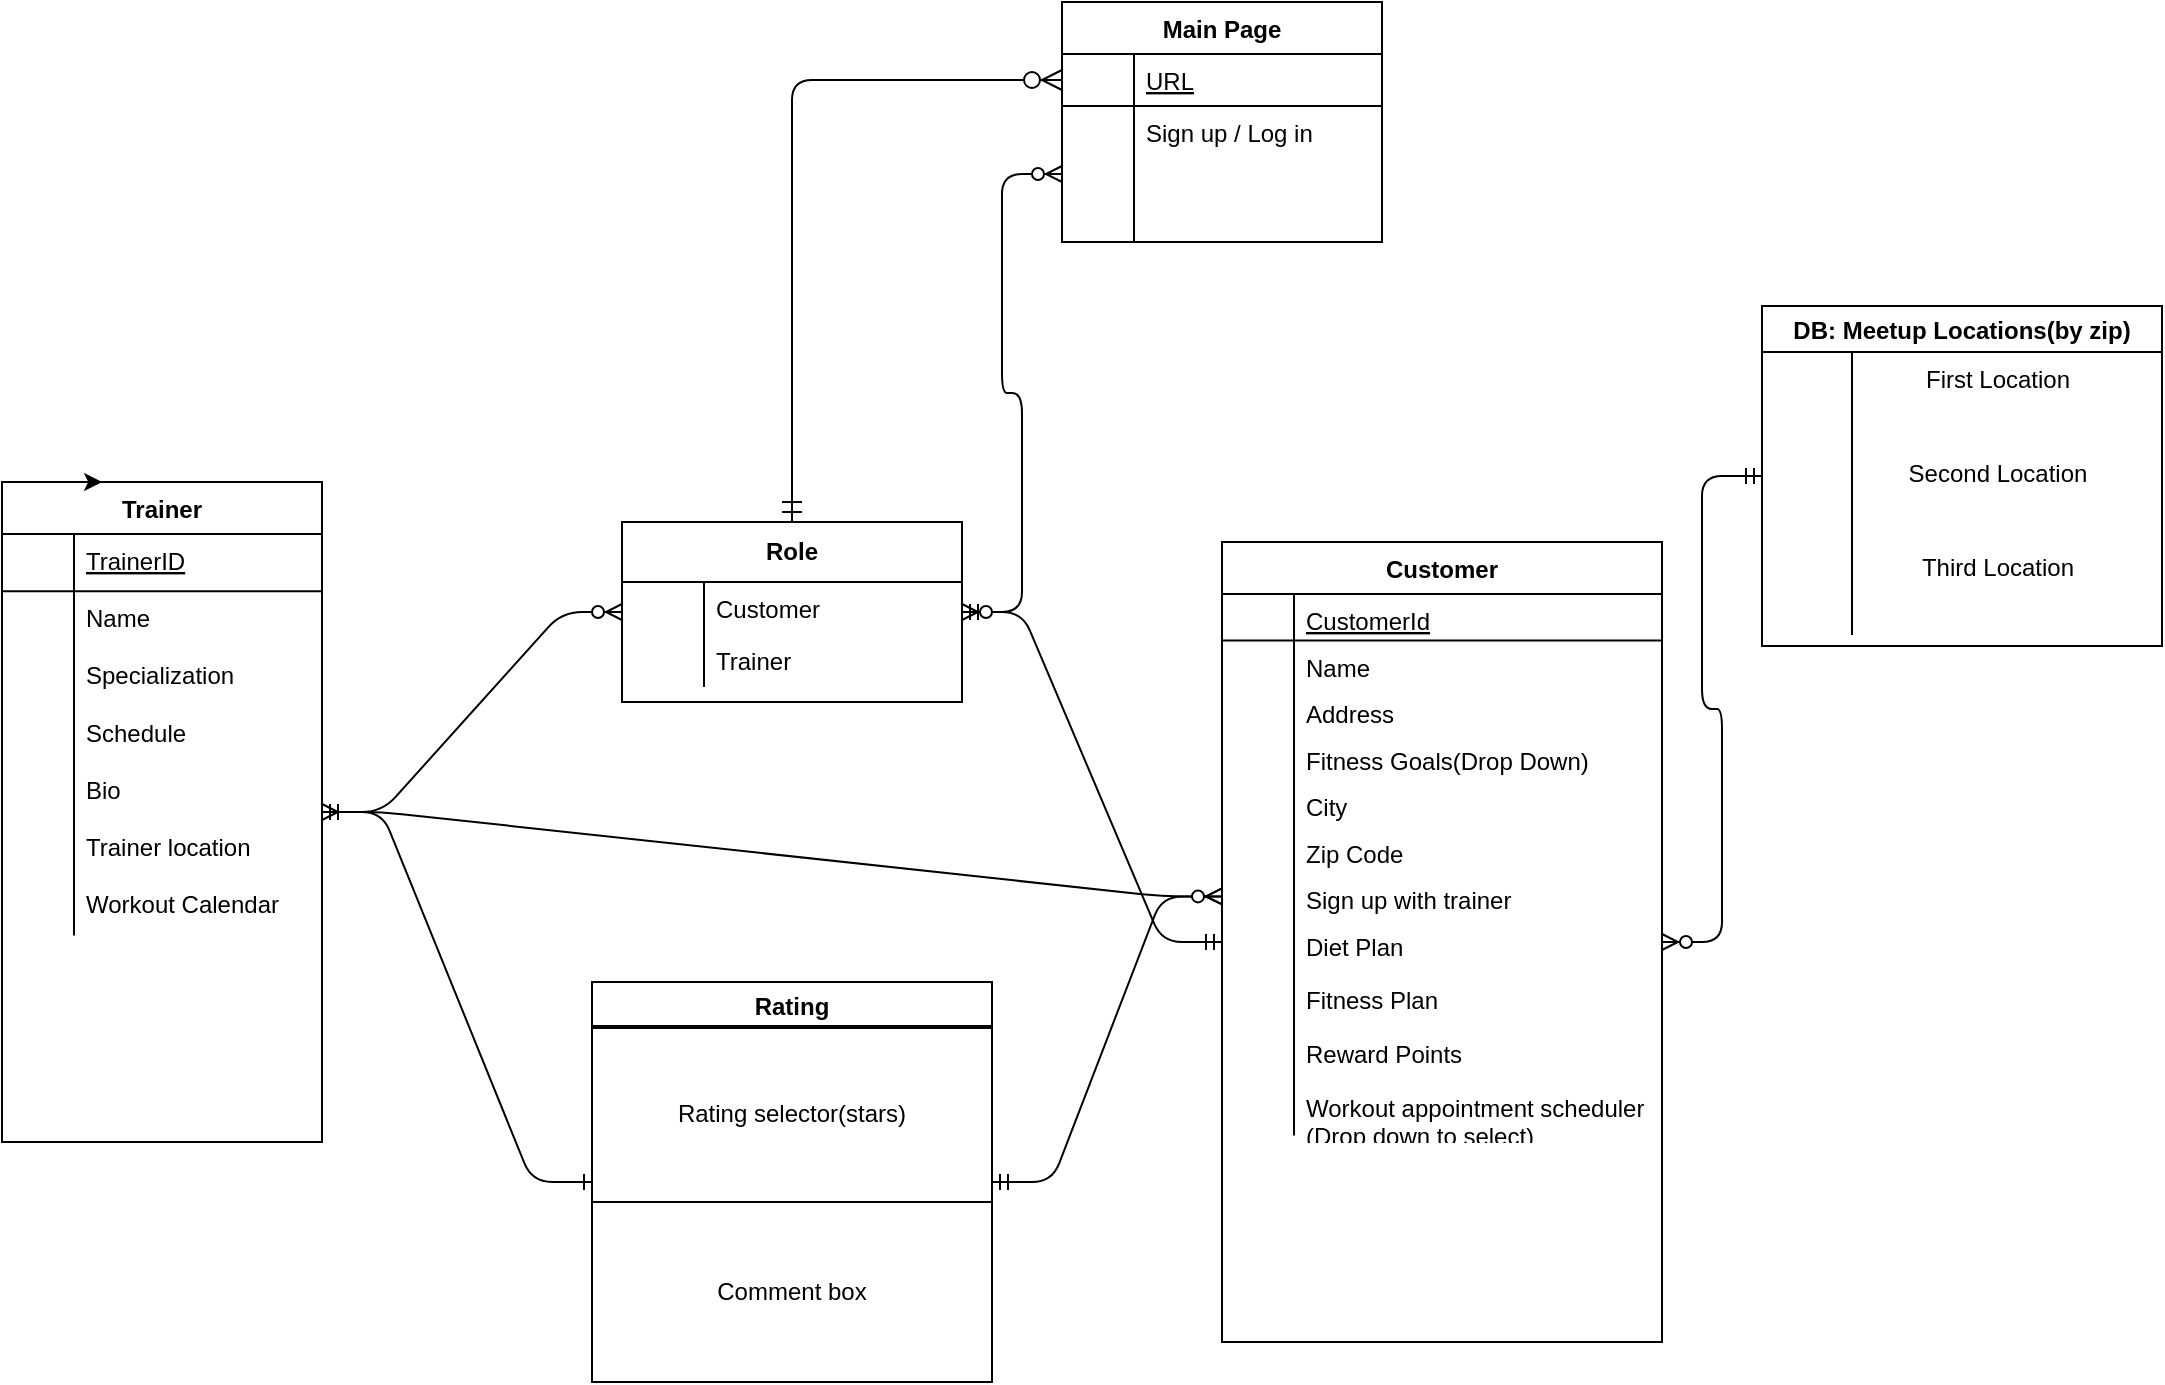 <mxfile version="13.0.3" type="device"><diagram id="C5RBs43oDa-KdzZeNtuy" name="Page-1"><mxGraphModel dx="1422" dy="862" grid="1" gridSize="10" guides="1" tooltips="1" connect="1" arrows="1" fold="1" page="1" pageScale="1" pageWidth="827" pageHeight="1169" math="0" shadow="0"><root><mxCell id="WIyWlLk6GJQsqaUBKTNV-0"/><mxCell id="WIyWlLk6GJQsqaUBKTNV-1" parent="WIyWlLk6GJQsqaUBKTNV-0"/><mxCell id="zkfFHV4jXpPFQw0GAbJ--63" value="" style="edgeStyle=orthogonalEdgeStyle;endArrow=ERzeroToMany;startArrow=ERmandOne;shadow=0;strokeWidth=1;endSize=8;startSize=8;" parent="WIyWlLk6GJQsqaUBKTNV-1" source="Iz1WFvdd1lXrnUintI7--22" target="zkfFHV4jXpPFQw0GAbJ--57" edge="1"><mxGeometry width="100" height="100" relative="1" as="geometry"><mxPoint x="310" y="390" as="sourcePoint"/><mxPoint x="410" y="290" as="targetPoint"/></mxGeometry></mxCell><mxCell id="Iz1WFvdd1lXrnUintI7--5" value="" style="edgeStyle=entityRelationEdgeStyle;fontSize=12;html=1;endArrow=ERzeroToMany;startArrow=ERmandOne;" edge="1" parent="WIyWlLk6GJQsqaUBKTNV-1" source="Iz1WFvdd1lXrnUintI7--22" target="zkfFHV4jXpPFQw0GAbJ--59"><mxGeometry width="100" height="100" relative="1" as="geometry"><mxPoint x="470" y="200" as="sourcePoint"/><mxPoint x="570" y="100" as="targetPoint"/></mxGeometry></mxCell><mxCell id="Iz1WFvdd1lXrnUintI7--23" value="" style="edgeStyle=entityRelationEdgeStyle;fontSize=12;html=1;endArrow=ERzeroToMany;startArrow=ERmandOne;" edge="1" parent="WIyWlLk6GJQsqaUBKTNV-1" source="zkfFHV4jXpPFQw0GAbJ--64" target="Iz1WFvdd1lXrnUintI7--22"><mxGeometry width="100" height="100" relative="1" as="geometry"><mxPoint x="440" y="429" as="sourcePoint"/><mxPoint x="540" y="329" as="targetPoint"/></mxGeometry></mxCell><mxCell id="Iz1WFvdd1lXrnUintI7--25" value="" style="edgeStyle=entityRelationEdgeStyle;fontSize=12;html=1;endArrow=ERzeroToMany;startArrow=ERmandOne;" edge="1" parent="WIyWlLk6GJQsqaUBKTNV-1" source="zkfFHV4jXpPFQw0GAbJ--51" target="Iz1WFvdd1lXrnUintI7--22"><mxGeometry width="100" height="100" relative="1" as="geometry"><mxPoint x="440" y="460" as="sourcePoint"/><mxPoint x="540" y="360" as="targetPoint"/></mxGeometry></mxCell><mxCell id="Iz1WFvdd1lXrnUintI7--33" value="" style="edgeStyle=entityRelationEdgeStyle;fontSize=12;html=1;endArrow=ERmany;startArrow=ERmany;" edge="1" parent="WIyWlLk6GJQsqaUBKTNV-1" source="zkfFHV4jXpPFQw0GAbJ--64" target="Iz1WFvdd1lXrnUintI7--26"><mxGeometry width="100" height="100" relative="1" as="geometry"><mxPoint x="670" y="540" as="sourcePoint"/><mxPoint x="770" y="440" as="targetPoint"/></mxGeometry></mxCell><mxCell id="Iz1WFvdd1lXrnUintI7--34" value="" style="edgeStyle=entityRelationEdgeStyle;fontSize=12;html=1;endArrow=ERzeroToMany;startArrow=ERmandOne;" edge="1" parent="WIyWlLk6GJQsqaUBKTNV-1" source="Iz1WFvdd1lXrnUintI7--32" target="Iz1WFvdd1lXrnUintI7--26"><mxGeometry width="100" height="100" relative="1" as="geometry"><mxPoint x="530" y="590" as="sourcePoint"/><mxPoint x="630" y="490" as="targetPoint"/></mxGeometry></mxCell><mxCell id="Iz1WFvdd1lXrnUintI7--35" value="" style="edgeStyle=entityRelationEdgeStyle;fontSize=12;html=1;endArrow=ERone;endFill=1;" edge="1" parent="WIyWlLk6GJQsqaUBKTNV-1" source="zkfFHV4jXpPFQw0GAbJ--64" target="Iz1WFvdd1lXrnUintI7--32"><mxGeometry width="100" height="100" relative="1" as="geometry"><mxPoint x="530" y="590" as="sourcePoint"/><mxPoint x="630" y="490" as="targetPoint"/></mxGeometry></mxCell><mxCell id="Iz1WFvdd1lXrnUintI7--36" value="" style="group" vertex="1" connectable="0" parent="WIyWlLk6GJQsqaUBKTNV-1"><mxGeometry x="770" y="460" width="160" height="230" as="geometry"/></mxCell><mxCell id="Iz1WFvdd1lXrnUintI7--75" value="" style="group" vertex="1" connectable="0" parent="Iz1WFvdd1lXrnUintI7--36"><mxGeometry x="-130" y="-180" width="220" height="400" as="geometry"/></mxCell><mxCell id="zkfFHV4jXpPFQw0GAbJ--51" value="Customer" style="swimlane;fontStyle=1;childLayout=stackLayout;horizontal=1;startSize=26;horizontalStack=0;resizeParent=1;resizeLast=0;collapsible=1;marginBottom=0;rounded=0;shadow=0;strokeWidth=1;" parent="Iz1WFvdd1lXrnUintI7--75" vertex="1"><mxGeometry width="220" height="400" as="geometry"><mxRectangle x="20" y="80" width="160" height="26" as="alternateBounds"/></mxGeometry></mxCell><mxCell id="zkfFHV4jXpPFQw0GAbJ--52" value="CustomerId" style="shape=partialRectangle;top=0;left=0;right=0;bottom=1;align=left;verticalAlign=top;fillColor=none;spacingLeft=40;spacingRight=4;overflow=hidden;rotatable=0;points=[[0,0.5],[1,0.5]];portConstraint=eastwest;dropTarget=0;rounded=0;shadow=0;strokeWidth=1;fontStyle=4" parent="zkfFHV4jXpPFQw0GAbJ--51" vertex="1"><mxGeometry y="26" width="220" height="23.263" as="geometry"/></mxCell><mxCell id="zkfFHV4jXpPFQw0GAbJ--53" value="" style="shape=partialRectangle;top=0;left=0;bottom=0;fillColor=none;align=left;verticalAlign=top;spacingLeft=4;spacingRight=4;overflow=hidden;rotatable=0;points=[];portConstraint=eastwest;part=1;" parent="zkfFHV4jXpPFQw0GAbJ--52" vertex="1" connectable="0"><mxGeometry width="36" height="23.263" as="geometry"/></mxCell><mxCell id="zkfFHV4jXpPFQw0GAbJ--54" value="Name" style="shape=partialRectangle;top=0;left=0;right=0;bottom=0;align=left;verticalAlign=top;fillColor=none;spacingLeft=40;spacingRight=4;overflow=hidden;rotatable=0;points=[[0,0.5],[1,0.5]];portConstraint=eastwest;dropTarget=0;rounded=0;shadow=0;strokeWidth=1;" parent="zkfFHV4jXpPFQw0GAbJ--51" vertex="1"><mxGeometry y="49.263" width="220" height="23.263" as="geometry"/></mxCell><mxCell id="zkfFHV4jXpPFQw0GAbJ--55" value="" style="shape=partialRectangle;top=0;left=0;bottom=0;fillColor=none;align=left;verticalAlign=top;spacingLeft=4;spacingRight=4;overflow=hidden;rotatable=0;points=[];portConstraint=eastwest;part=1;" parent="zkfFHV4jXpPFQw0GAbJ--54" vertex="1" connectable="0"><mxGeometry width="36" height="23.263" as="geometry"/></mxCell><mxCell id="Iz1WFvdd1lXrnUintI7--10" value="Address" style="shape=partialRectangle;top=0;left=0;right=0;bottom=0;align=left;verticalAlign=top;fillColor=none;spacingLeft=40;spacingRight=4;overflow=hidden;rotatable=0;points=[[0,0.5],[1,0.5]];portConstraint=eastwest;dropTarget=0;rounded=0;shadow=0;strokeWidth=1;" vertex="1" parent="zkfFHV4jXpPFQw0GAbJ--51"><mxGeometry y="72.526" width="220" height="23.263" as="geometry"/></mxCell><mxCell id="Iz1WFvdd1lXrnUintI7--11" value="" style="shape=partialRectangle;top=0;left=0;bottom=0;fillColor=none;align=left;verticalAlign=top;spacingLeft=4;spacingRight=4;overflow=hidden;rotatable=0;points=[];portConstraint=eastwest;part=1;" vertex="1" connectable="0" parent="Iz1WFvdd1lXrnUintI7--10"><mxGeometry width="36" height="23.263" as="geometry"/></mxCell><mxCell id="Iz1WFvdd1lXrnUintI7--8" value="Fitness Goals(Drop Down)" style="shape=partialRectangle;top=0;left=0;right=0;bottom=0;align=left;verticalAlign=top;fillColor=none;spacingLeft=40;spacingRight=4;overflow=hidden;rotatable=0;points=[[0,0.5],[1,0.5]];portConstraint=eastwest;dropTarget=0;rounded=0;shadow=0;strokeWidth=1;" vertex="1" parent="zkfFHV4jXpPFQw0GAbJ--51"><mxGeometry y="95.789" width="220" height="23.263" as="geometry"/></mxCell><mxCell id="Iz1WFvdd1lXrnUintI7--9" value="" style="shape=partialRectangle;top=0;left=0;bottom=0;fillColor=none;align=left;verticalAlign=top;spacingLeft=4;spacingRight=4;overflow=hidden;rotatable=0;points=[];portConstraint=eastwest;part=1;" vertex="1" connectable="0" parent="Iz1WFvdd1lXrnUintI7--8"><mxGeometry width="36" height="23.263" as="geometry"/></mxCell><mxCell id="Iz1WFvdd1lXrnUintI7--6" value="City" style="shape=partialRectangle;top=0;left=0;right=0;bottom=0;align=left;verticalAlign=top;fillColor=none;spacingLeft=40;spacingRight=4;overflow=hidden;rotatable=0;points=[[0,0.5],[1,0.5]];portConstraint=eastwest;dropTarget=0;rounded=0;shadow=0;strokeWidth=1;" vertex="1" parent="zkfFHV4jXpPFQw0GAbJ--51"><mxGeometry y="119.053" width="220" height="23.263" as="geometry"/></mxCell><mxCell id="Iz1WFvdd1lXrnUintI7--7" value="" style="shape=partialRectangle;top=0;left=0;bottom=0;fillColor=none;align=left;verticalAlign=top;spacingLeft=4;spacingRight=4;overflow=hidden;rotatable=0;points=[];portConstraint=eastwest;part=1;" vertex="1" connectable="0" parent="Iz1WFvdd1lXrnUintI7--6"><mxGeometry width="36" height="23.263" as="geometry"/></mxCell><mxCell id="Iz1WFvdd1lXrnUintI7--28" value="Zip Code" style="shape=partialRectangle;top=0;left=0;right=0;bottom=0;align=left;verticalAlign=top;fillColor=none;spacingLeft=40;spacingRight=4;overflow=hidden;rotatable=0;points=[[0,0.5],[1,0.5]];portConstraint=eastwest;dropTarget=0;rounded=0;shadow=0;strokeWidth=1;" vertex="1" parent="zkfFHV4jXpPFQw0GAbJ--51"><mxGeometry y="142.316" width="220" height="23.263" as="geometry"/></mxCell><mxCell id="Iz1WFvdd1lXrnUintI7--29" value="" style="shape=partialRectangle;top=0;left=0;bottom=0;fillColor=none;align=left;verticalAlign=top;spacingLeft=4;spacingRight=4;overflow=hidden;rotatable=0;points=[];portConstraint=eastwest;part=1;" vertex="1" connectable="0" parent="Iz1WFvdd1lXrnUintI7--28"><mxGeometry width="36" height="23.263" as="geometry"/></mxCell><mxCell id="Iz1WFvdd1lXrnUintI7--26" value="Sign up with trainer" style="shape=partialRectangle;top=0;left=0;right=0;bottom=0;align=left;verticalAlign=top;fillColor=none;spacingLeft=40;spacingRight=4;overflow=hidden;rotatable=0;points=[[0,0.5],[1,0.5]];portConstraint=eastwest;dropTarget=0;rounded=0;shadow=0;strokeWidth=1;" vertex="1" parent="zkfFHV4jXpPFQw0GAbJ--51"><mxGeometry y="165.579" width="220" height="23.263" as="geometry"/></mxCell><mxCell id="Iz1WFvdd1lXrnUintI7--27" value="" style="shape=partialRectangle;top=0;left=0;bottom=0;fillColor=none;align=left;verticalAlign=top;spacingLeft=4;spacingRight=4;overflow=hidden;rotatable=0;points=[];portConstraint=eastwest;part=1;" vertex="1" connectable="0" parent="Iz1WFvdd1lXrnUintI7--26"><mxGeometry width="36" height="23.263" as="geometry"/></mxCell><mxCell id="Iz1WFvdd1lXrnUintI7--63" value="Diet Plan" style="shape=partialRectangle;top=0;left=0;right=0;bottom=0;align=left;verticalAlign=top;fillColor=none;spacingLeft=40;spacingRight=4;overflow=hidden;rotatable=0;points=[[0,0.5],[1,0.5]];portConstraint=eastwest;dropTarget=0;rounded=0;shadow=0;strokeWidth=1;" vertex="1" parent="zkfFHV4jXpPFQw0GAbJ--51"><mxGeometry y="188.842" width="220" height="26.842" as="geometry"/></mxCell><mxCell id="Iz1WFvdd1lXrnUintI7--64" value="" style="shape=partialRectangle;top=0;left=0;bottom=0;fillColor=none;align=left;verticalAlign=top;spacingLeft=4;spacingRight=4;overflow=hidden;rotatable=0;points=[];portConstraint=eastwest;part=1;" vertex="1" connectable="0" parent="Iz1WFvdd1lXrnUintI7--63"><mxGeometry width="36" height="26.842" as="geometry"/></mxCell><mxCell id="Iz1WFvdd1lXrnUintI7--61" value="Fitness Plan" style="shape=partialRectangle;top=0;left=0;right=0;bottom=0;align=left;verticalAlign=top;fillColor=none;spacingLeft=40;spacingRight=4;overflow=hidden;rotatable=0;points=[[0,0.5],[1,0.5]];portConstraint=eastwest;dropTarget=0;rounded=0;shadow=0;strokeWidth=1;" vertex="1" parent="zkfFHV4jXpPFQw0GAbJ--51"><mxGeometry y="215.684" width="220" height="26.842" as="geometry"/></mxCell><mxCell id="Iz1WFvdd1lXrnUintI7--62" value="" style="shape=partialRectangle;top=0;left=0;bottom=0;fillColor=none;align=left;verticalAlign=top;spacingLeft=4;spacingRight=4;overflow=hidden;rotatable=0;points=[];portConstraint=eastwest;part=1;" vertex="1" connectable="0" parent="Iz1WFvdd1lXrnUintI7--61"><mxGeometry width="36" height="26.842" as="geometry"/></mxCell><mxCell id="Iz1WFvdd1lXrnUintI7--69" value="Reward Points" style="shape=partialRectangle;top=0;left=0;right=0;bottom=0;align=left;verticalAlign=top;fillColor=none;spacingLeft=40;spacingRight=4;overflow=hidden;rotatable=0;points=[[0,0.5],[1,0.5]];portConstraint=eastwest;dropTarget=0;rounded=0;shadow=0;strokeWidth=1;" vertex="1" parent="zkfFHV4jXpPFQw0GAbJ--51"><mxGeometry y="242.526" width="220" height="26.842" as="geometry"/></mxCell><mxCell id="Iz1WFvdd1lXrnUintI7--70" value="" style="shape=partialRectangle;top=0;left=0;bottom=0;fillColor=none;align=left;verticalAlign=top;spacingLeft=4;spacingRight=4;overflow=hidden;rotatable=0;points=[];portConstraint=eastwest;part=1;" vertex="1" connectable="0" parent="Iz1WFvdd1lXrnUintI7--69"><mxGeometry width="36" height="26.842" as="geometry"/></mxCell><mxCell id="Iz1WFvdd1lXrnUintI7--76" value="Workout appointment scheduler&#10;(Drop down to select)" style="shape=partialRectangle;top=0;left=0;right=0;bottom=0;align=left;verticalAlign=top;fillColor=none;spacingLeft=40;spacingRight=4;overflow=hidden;rotatable=0;points=[[0,0.5],[1,0.5]];portConstraint=eastwest;dropTarget=0;rounded=0;shadow=0;strokeWidth=1;" vertex="1" parent="zkfFHV4jXpPFQw0GAbJ--51"><mxGeometry y="269.368" width="220" height="26.842" as="geometry"/></mxCell><mxCell id="Iz1WFvdd1lXrnUintI7--77" value="" style="shape=partialRectangle;top=0;left=0;bottom=0;fillColor=none;align=left;verticalAlign=top;spacingLeft=4;spacingRight=4;overflow=hidden;rotatable=0;points=[];portConstraint=eastwest;part=1;" vertex="1" connectable="0" parent="Iz1WFvdd1lXrnUintI7--76"><mxGeometry width="36" height="26.842" as="geometry"/></mxCell><mxCell id="Iz1WFvdd1lXrnUintI7--41" value="" style="group" vertex="1" connectable="0" parent="WIyWlLk6GJQsqaUBKTNV-1"><mxGeometry x="160" y="290" width="160" height="310" as="geometry"/></mxCell><mxCell id="Iz1WFvdd1lXrnUintI7--74" value="" style="group" vertex="1" connectable="0" parent="Iz1WFvdd1lXrnUintI7--41"><mxGeometry x="-130" y="-40" width="160" height="330" as="geometry"/></mxCell><mxCell id="zkfFHV4jXpPFQw0GAbJ--64" value="Trainer" style="swimlane;fontStyle=1;childLayout=stackLayout;horizontal=1;startSize=26;horizontalStack=0;resizeParent=1;resizeLast=0;collapsible=1;marginBottom=0;rounded=0;shadow=0;strokeWidth=1;" parent="Iz1WFvdd1lXrnUintI7--74" vertex="1"><mxGeometry width="160" height="330" as="geometry"><mxRectangle x="260" y="270" width="160" height="26" as="alternateBounds"/></mxGeometry></mxCell><mxCell id="zkfFHV4jXpPFQw0GAbJ--65" value="TrainerID" style="shape=partialRectangle;top=0;left=0;right=0;bottom=1;align=left;verticalAlign=top;fillColor=none;spacingLeft=40;spacingRight=4;overflow=hidden;rotatable=0;points=[[0,0.5],[1,0.5]];portConstraint=eastwest;dropTarget=0;rounded=0;shadow=0;strokeWidth=1;fontStyle=4" parent="zkfFHV4jXpPFQw0GAbJ--64" vertex="1"><mxGeometry y="26" width="160" height="28.6" as="geometry"/></mxCell><mxCell id="zkfFHV4jXpPFQw0GAbJ--66" value="" style="shape=partialRectangle;top=0;left=0;bottom=0;fillColor=none;align=left;verticalAlign=top;spacingLeft=4;spacingRight=4;overflow=hidden;rotatable=0;points=[];portConstraint=eastwest;part=1;" parent="zkfFHV4jXpPFQw0GAbJ--65" vertex="1" connectable="0"><mxGeometry width="36" height="28.6" as="geometry"/></mxCell><mxCell id="zkfFHV4jXpPFQw0GAbJ--67" value="Name" style="shape=partialRectangle;top=0;left=0;right=0;bottom=0;align=left;verticalAlign=top;fillColor=none;spacingLeft=40;spacingRight=4;overflow=hidden;rotatable=0;points=[[0,0.5],[1,0.5]];portConstraint=eastwest;dropTarget=0;rounded=0;shadow=0;strokeWidth=1;" parent="zkfFHV4jXpPFQw0GAbJ--64" vertex="1"><mxGeometry y="54.6" width="160" height="28.6" as="geometry"/></mxCell><mxCell id="zkfFHV4jXpPFQw0GAbJ--68" value="" style="shape=partialRectangle;top=0;left=0;bottom=0;fillColor=none;align=left;verticalAlign=top;spacingLeft=4;spacingRight=4;overflow=hidden;rotatable=0;points=[];portConstraint=eastwest;part=1;" parent="zkfFHV4jXpPFQw0GAbJ--67" vertex="1" connectable="0"><mxGeometry width="36" height="28.6" as="geometry"/></mxCell><mxCell id="zkfFHV4jXpPFQw0GAbJ--69" value="Specialization" style="shape=partialRectangle;top=0;left=0;right=0;bottom=0;align=left;verticalAlign=top;fillColor=none;spacingLeft=40;spacingRight=4;overflow=hidden;rotatable=0;points=[[0,0.5],[1,0.5]];portConstraint=eastwest;dropTarget=0;rounded=0;shadow=0;strokeWidth=1;" parent="zkfFHV4jXpPFQw0GAbJ--64" vertex="1"><mxGeometry y="83.2" width="160" height="28.6" as="geometry"/></mxCell><mxCell id="zkfFHV4jXpPFQw0GAbJ--70" value="" style="shape=partialRectangle;top=0;left=0;bottom=0;fillColor=none;align=left;verticalAlign=top;spacingLeft=4;spacingRight=4;overflow=hidden;rotatable=0;points=[];portConstraint=eastwest;part=1;" parent="zkfFHV4jXpPFQw0GAbJ--69" vertex="1" connectable="0"><mxGeometry width="36" height="28.6" as="geometry"/></mxCell><mxCell id="Iz1WFvdd1lXrnUintI7--12" value="Schedule" style="shape=partialRectangle;top=0;left=0;right=0;bottom=0;align=left;verticalAlign=top;fillColor=none;spacingLeft=40;spacingRight=4;overflow=hidden;rotatable=0;points=[[0,0.5],[1,0.5]];portConstraint=eastwest;dropTarget=0;rounded=0;shadow=0;strokeWidth=1;" vertex="1" parent="zkfFHV4jXpPFQw0GAbJ--64"><mxGeometry y="111.8" width="160" height="28.6" as="geometry"/></mxCell><mxCell id="Iz1WFvdd1lXrnUintI7--13" value="" style="shape=partialRectangle;top=0;left=0;bottom=0;fillColor=none;align=left;verticalAlign=top;spacingLeft=4;spacingRight=4;overflow=hidden;rotatable=0;points=[];portConstraint=eastwest;part=1;" vertex="1" connectable="0" parent="Iz1WFvdd1lXrnUintI7--12"><mxGeometry width="36" height="28.6" as="geometry"/></mxCell><mxCell id="Iz1WFvdd1lXrnUintI7--14" value="Bio" style="shape=partialRectangle;top=0;left=0;right=0;bottom=0;align=left;verticalAlign=top;fillColor=none;spacingLeft=40;spacingRight=4;overflow=hidden;rotatable=0;points=[[0,0.5],[1,0.5]];portConstraint=eastwest;dropTarget=0;rounded=0;shadow=0;strokeWidth=1;" vertex="1" parent="zkfFHV4jXpPFQw0GAbJ--64"><mxGeometry y="140.4" width="160" height="28.6" as="geometry"/></mxCell><mxCell id="Iz1WFvdd1lXrnUintI7--15" value="" style="shape=partialRectangle;top=0;left=0;bottom=0;fillColor=none;align=left;verticalAlign=top;spacingLeft=4;spacingRight=4;overflow=hidden;rotatable=0;points=[];portConstraint=eastwest;part=1;" vertex="1" connectable="0" parent="Iz1WFvdd1lXrnUintI7--14"><mxGeometry width="36" height="28.6" as="geometry"/></mxCell><mxCell id="Iz1WFvdd1lXrnUintI7--42" value="Trainer location" style="shape=partialRectangle;top=0;left=0;right=0;bottom=0;align=left;verticalAlign=top;fillColor=none;spacingLeft=40;spacingRight=4;overflow=hidden;rotatable=0;points=[[0,0.5],[1,0.5]];portConstraint=eastwest;dropTarget=0;rounded=0;shadow=0;strokeWidth=1;" vertex="1" parent="zkfFHV4jXpPFQw0GAbJ--64"><mxGeometry y="169.0" width="160" height="28.6" as="geometry"/></mxCell><mxCell id="Iz1WFvdd1lXrnUintI7--43" value="" style="shape=partialRectangle;top=0;left=0;bottom=0;fillColor=none;align=left;verticalAlign=top;spacingLeft=4;spacingRight=4;overflow=hidden;rotatable=0;points=[];portConstraint=eastwest;part=1;" vertex="1" connectable="0" parent="Iz1WFvdd1lXrnUintI7--42"><mxGeometry width="36" height="28.6" as="geometry"/></mxCell><mxCell id="Iz1WFvdd1lXrnUintI7--72" value="Workout Calendar" style="shape=partialRectangle;top=0;left=0;right=0;bottom=0;align=left;verticalAlign=top;fillColor=none;spacingLeft=40;spacingRight=4;overflow=hidden;rotatable=0;points=[[0,0.5],[1,0.5]];portConstraint=eastwest;dropTarget=0;rounded=0;shadow=0;strokeWidth=1;" vertex="1" parent="zkfFHV4jXpPFQw0GAbJ--64"><mxGeometry y="197.6" width="160" height="28.6" as="geometry"/></mxCell><mxCell id="Iz1WFvdd1lXrnUintI7--73" value="" style="shape=partialRectangle;top=0;left=0;bottom=0;fillColor=none;align=left;verticalAlign=top;spacingLeft=4;spacingRight=4;overflow=hidden;rotatable=0;points=[];portConstraint=eastwest;part=1;" vertex="1" connectable="0" parent="Iz1WFvdd1lXrnUintI7--72"><mxGeometry width="36" height="28.6" as="geometry"/></mxCell><mxCell id="Iz1WFvdd1lXrnUintI7--71" style="edgeStyle=orthogonalEdgeStyle;rounded=0;orthogonalLoop=1;jettySize=auto;html=1;exitX=0.25;exitY=0;exitDx=0;exitDy=0;entryX=0.313;entryY=0;entryDx=0;entryDy=0;entryPerimeter=0;" edge="1" parent="Iz1WFvdd1lXrnUintI7--74" source="zkfFHV4jXpPFQw0GAbJ--64" target="zkfFHV4jXpPFQw0GAbJ--64"><mxGeometry relative="1" as="geometry"/></mxCell><mxCell id="Iz1WFvdd1lXrnUintI7--46" value="" style="group" vertex="1" connectable="0" parent="WIyWlLk6GJQsqaUBKTNV-1"><mxGeometry x="340" y="270" width="170" height="90" as="geometry"/></mxCell><mxCell id="Iz1WFvdd1lXrnUintI7--17" value="&lt;b&gt;Role&lt;/b&gt;" style="rounded=0;whiteSpace=wrap;html=1;" vertex="1" parent="Iz1WFvdd1lXrnUintI7--46"><mxGeometry width="170" height="30" as="geometry"/></mxCell><mxCell id="Iz1WFvdd1lXrnUintI7--18" value="Customer" style="shape=partialRectangle;top=0;left=0;right=0;bottom=0;align=left;verticalAlign=top;fillColor=none;spacingLeft=40;spacingRight=4;overflow=hidden;rotatable=0;points=[[0,0.5],[1,0.5]];portConstraint=eastwest;dropTarget=0;rounded=0;shadow=0;strokeWidth=1;" vertex="1" parent="Iz1WFvdd1lXrnUintI7--46"><mxGeometry x="5" y="30" width="160" height="26" as="geometry"/></mxCell><mxCell id="Iz1WFvdd1lXrnUintI7--19" value="" style="shape=partialRectangle;top=0;left=0;bottom=0;fillColor=none;align=left;verticalAlign=top;spacingLeft=4;spacingRight=4;overflow=hidden;rotatable=0;points=[];portConstraint=eastwest;part=1;" vertex="1" connectable="0" parent="Iz1WFvdd1lXrnUintI7--18"><mxGeometry width="36" height="26" as="geometry"/></mxCell><mxCell id="Iz1WFvdd1lXrnUintI7--20" value="Trainer" style="shape=partialRectangle;top=0;left=0;right=0;bottom=0;align=left;verticalAlign=top;fillColor=none;spacingLeft=40;spacingRight=4;overflow=hidden;rotatable=0;points=[[0,0.5],[1,0.5]];portConstraint=eastwest;dropTarget=0;rounded=0;shadow=0;strokeWidth=1;" vertex="1" parent="Iz1WFvdd1lXrnUintI7--46"><mxGeometry x="5" y="56" width="160" height="26" as="geometry"/></mxCell><mxCell id="Iz1WFvdd1lXrnUintI7--21" value="" style="shape=partialRectangle;top=0;left=0;bottom=0;fillColor=none;align=left;verticalAlign=top;spacingLeft=4;spacingRight=4;overflow=hidden;rotatable=0;points=[];portConstraint=eastwest;part=1;" vertex="1" connectable="0" parent="Iz1WFvdd1lXrnUintI7--20"><mxGeometry width="36" height="26" as="geometry"/></mxCell><mxCell id="Iz1WFvdd1lXrnUintI7--22" value="" style="rounded=0;whiteSpace=wrap;html=1;fillColor=none;" vertex="1" parent="Iz1WFvdd1lXrnUintI7--46"><mxGeometry width="170" height="90" as="geometry"/></mxCell><mxCell id="Iz1WFvdd1lXrnUintI7--48" value="" style="group" vertex="1" connectable="0" parent="WIyWlLk6GJQsqaUBKTNV-1"><mxGeometry x="560" y="10" width="160" height="120" as="geometry"/></mxCell><mxCell id="Iz1WFvdd1lXrnUintI7--47" value="" style="group" vertex="1" connectable="0" parent="Iz1WFvdd1lXrnUintI7--48"><mxGeometry width="160" height="120" as="geometry"/></mxCell><mxCell id="zkfFHV4jXpPFQw0GAbJ--56" value="Main Page" style="swimlane;fontStyle=1;childLayout=stackLayout;horizontal=1;startSize=26;horizontalStack=0;resizeParent=1;resizeLast=0;collapsible=1;marginBottom=0;rounded=0;shadow=0;strokeWidth=1;" parent="Iz1WFvdd1lXrnUintI7--47" vertex="1"><mxGeometry width="160" height="120" as="geometry"><mxRectangle x="260" y="80" width="160" height="26" as="alternateBounds"/></mxGeometry></mxCell><mxCell id="zkfFHV4jXpPFQw0GAbJ--57" value="URL" style="shape=partialRectangle;top=0;left=0;right=0;bottom=1;align=left;verticalAlign=top;fillColor=none;spacingLeft=40;spacingRight=4;overflow=hidden;rotatable=0;points=[[0,0.5],[1,0.5]];portConstraint=eastwest;dropTarget=0;rounded=0;shadow=0;strokeWidth=1;fontStyle=4" parent="zkfFHV4jXpPFQw0GAbJ--56" vertex="1"><mxGeometry y="26" width="160" height="26" as="geometry"/></mxCell><mxCell id="zkfFHV4jXpPFQw0GAbJ--58" value="" style="shape=partialRectangle;top=0;left=0;bottom=0;fillColor=none;align=left;verticalAlign=top;spacingLeft=4;spacingRight=4;overflow=hidden;rotatable=0;points=[];portConstraint=eastwest;part=1;" parent="zkfFHV4jXpPFQw0GAbJ--57" vertex="1" connectable="0"><mxGeometry width="36" height="26" as="geometry"/></mxCell><mxCell id="zkfFHV4jXpPFQw0GAbJ--59" value="Sign up / Log in" style="shape=partialRectangle;top=0;left=0;right=0;bottom=0;align=left;verticalAlign=top;fillColor=none;spacingLeft=40;spacingRight=4;overflow=hidden;rotatable=0;points=[[0,0.5],[1,0.5]];portConstraint=eastwest;dropTarget=0;rounded=0;shadow=0;strokeWidth=1;" parent="zkfFHV4jXpPFQw0GAbJ--56" vertex="1"><mxGeometry y="52" width="160" height="68" as="geometry"/></mxCell><mxCell id="zkfFHV4jXpPFQw0GAbJ--60" value="" style="shape=partialRectangle;top=0;left=0;bottom=0;fillColor=none;align=left;verticalAlign=top;spacingLeft=4;spacingRight=4;overflow=hidden;rotatable=0;points=[];portConstraint=eastwest;part=1;" parent="zkfFHV4jXpPFQw0GAbJ--59" vertex="1" connectable="0"><mxGeometry width="36" height="68" as="geometry"/></mxCell><mxCell id="Iz1WFvdd1lXrnUintI7--58" value="" style="group" vertex="1" connectable="0" parent="WIyWlLk6GJQsqaUBKTNV-1"><mxGeometry x="910" y="162" width="200" height="170" as="geometry"/></mxCell><mxCell id="Iz1WFvdd1lXrnUintI7--51" value="DB: Meetup Locations(by zip)" style="swimlane;fillColor=none;" vertex="1" parent="Iz1WFvdd1lXrnUintI7--58"><mxGeometry width="200" height="170" as="geometry"/></mxCell><mxCell id="Iz1WFvdd1lXrnUintI7--52" value="First Location" style="shape=partialRectangle;top=0;left=0;right=0;bottom=0;align=center;verticalAlign=top;fillColor=none;spacingLeft=40;spacingRight=4;overflow=hidden;rotatable=0;points=[[0,0.5],[1,0.5]];portConstraint=eastwest;dropTarget=0;rounded=0;shadow=0;strokeWidth=1;" vertex="1" parent="Iz1WFvdd1lXrnUintI7--51"><mxGeometry y="23" width="200" height="47" as="geometry"/></mxCell><mxCell id="Iz1WFvdd1lXrnUintI7--53" value="" style="shape=partialRectangle;top=0;left=0;bottom=0;fillColor=none;align=left;verticalAlign=top;spacingLeft=4;spacingRight=4;overflow=hidden;rotatable=0;points=[];portConstraint=eastwest;part=1;" vertex="1" connectable="0" parent="Iz1WFvdd1lXrnUintI7--52"><mxGeometry width="45" height="47" as="geometry"/></mxCell><mxCell id="Iz1WFvdd1lXrnUintI7--54" value="Second Location" style="shape=partialRectangle;top=0;left=0;right=0;bottom=0;align=center;verticalAlign=top;fillColor=none;spacingLeft=40;spacingRight=4;overflow=hidden;rotatable=0;points=[[0,0.5],[1,0.5]];portConstraint=eastwest;dropTarget=0;rounded=0;shadow=0;strokeWidth=1;" vertex="1" parent="Iz1WFvdd1lXrnUintI7--51"><mxGeometry y="70" width="200" height="47" as="geometry"/></mxCell><mxCell id="Iz1WFvdd1lXrnUintI7--55" value="" style="shape=partialRectangle;top=0;left=0;bottom=0;fillColor=none;align=left;verticalAlign=top;spacingLeft=4;spacingRight=4;overflow=hidden;rotatable=0;points=[];portConstraint=eastwest;part=1;" vertex="1" connectable="0" parent="Iz1WFvdd1lXrnUintI7--54"><mxGeometry width="45" height="47" as="geometry"/></mxCell><mxCell id="Iz1WFvdd1lXrnUintI7--56" value="Third Location" style="shape=partialRectangle;top=0;left=0;right=0;bottom=0;align=center;verticalAlign=top;fillColor=none;spacingLeft=40;spacingRight=4;overflow=hidden;rotatable=0;points=[[0,0.5],[1,0.5]];portConstraint=eastwest;dropTarget=0;rounded=0;shadow=0;strokeWidth=1;" vertex="1" parent="Iz1WFvdd1lXrnUintI7--51"><mxGeometry y="117" width="200" height="47" as="geometry"/></mxCell><mxCell id="Iz1WFvdd1lXrnUintI7--57" value="" style="shape=partialRectangle;top=0;left=0;bottom=0;fillColor=none;align=left;verticalAlign=top;spacingLeft=4;spacingRight=4;overflow=hidden;rotatable=0;points=[];portConstraint=eastwest;part=1;" vertex="1" connectable="0" parent="Iz1WFvdd1lXrnUintI7--56"><mxGeometry width="45" height="47" as="geometry"/></mxCell><mxCell id="Iz1WFvdd1lXrnUintI7--59" value="" style="edgeStyle=entityRelationEdgeStyle;fontSize=12;html=1;endArrow=ERzeroToMany;startArrow=ERmandOne;" edge="1" parent="WIyWlLk6GJQsqaUBKTNV-1" source="Iz1WFvdd1lXrnUintI7--51" target="zkfFHV4jXpPFQw0GAbJ--51"><mxGeometry width="100" height="100" relative="1" as="geometry"><mxPoint x="410" y="480" as="sourcePoint"/><mxPoint x="510" y="380" as="targetPoint"/></mxGeometry></mxCell><mxCell id="Iz1WFvdd1lXrnUintI7--32" value="Rating" style="swimlane;fillColor=none;" vertex="1" parent="WIyWlLk6GJQsqaUBKTNV-1"><mxGeometry x="325" y="500" width="200" height="200" as="geometry"/></mxCell><mxCell id="Iz1WFvdd1lXrnUintI7--37" value="Rating selector(stars)" style="whiteSpace=wrap;html=1;align=center;fillColor=none;" vertex="1" parent="Iz1WFvdd1lXrnUintI7--32"><mxGeometry y="22" width="200" height="88" as="geometry"/></mxCell><mxCell id="Iz1WFvdd1lXrnUintI7--39" value="Comment box" style="whiteSpace=wrap;html=1;align=center;fillColor=none;" vertex="1" parent="Iz1WFvdd1lXrnUintI7--32"><mxGeometry y="110" width="200" height="90" as="geometry"/></mxCell></root></mxGraphModel></diagram></mxfile>